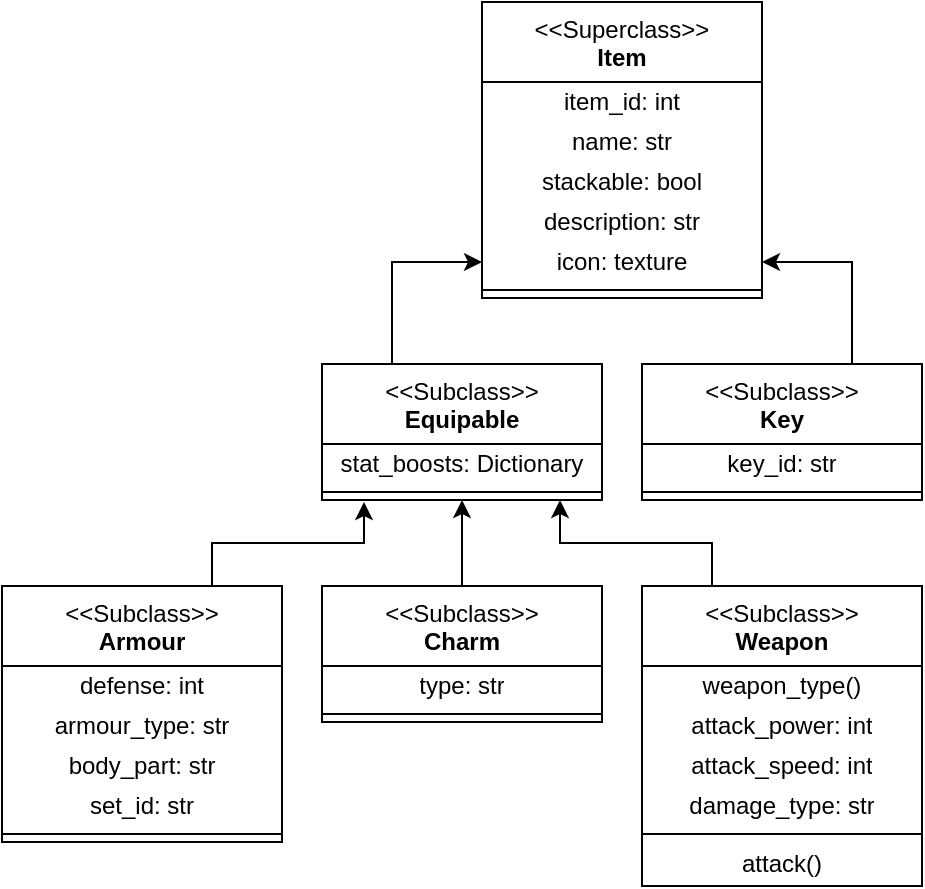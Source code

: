<mxfile version="25.0.3">
  <diagram name="Page-1" id="lknSSuXa1kMQDOGvWWNt">
    <mxGraphModel dx="1621" dy="1644" grid="1" gridSize="10" guides="1" tooltips="1" connect="1" arrows="1" fold="1" page="1" pageScale="1" pageWidth="827" pageHeight="1169" math="0" shadow="0">
      <root>
        <mxCell id="0" />
        <mxCell id="1" parent="0" />
        <mxCell id="Penikvm3PDlaJd5bfc8T-1" value="&amp;lt;&amp;lt;Superclass&amp;gt;&amp;gt;&lt;br&gt;&lt;b&gt;Item&lt;/b&gt;" style="swimlane;fontStyle=0;align=center;verticalAlign=top;childLayout=stackLayout;horizontal=1;startSize=40;horizontalStack=0;resizeParent=1;resizeParentMax=0;resizeLast=0;collapsible=0;marginBottom=0;html=1;whiteSpace=wrap;" vertex="1" parent="1">
          <mxGeometry y="-10" width="140" height="148" as="geometry" />
        </mxCell>
        <mxCell id="Penikvm3PDlaJd5bfc8T-16" value="item_id: int" style="text;html=1;strokeColor=none;fillColor=none;align=center;verticalAlign=middle;spacingLeft=4;spacingRight=4;overflow=hidden;rotatable=0;points=[[0,0.5],[1,0.5]];portConstraint=eastwest;whiteSpace=wrap;" vertex="1" parent="Penikvm3PDlaJd5bfc8T-1">
          <mxGeometry y="40" width="140" height="20" as="geometry" />
        </mxCell>
        <mxCell id="Penikvm3PDlaJd5bfc8T-13" value="name: str" style="text;html=1;strokeColor=none;fillColor=none;align=center;verticalAlign=middle;spacingLeft=4;spacingRight=4;overflow=hidden;rotatable=0;points=[[0,0.5],[1,0.5]];portConstraint=eastwest;whiteSpace=wrap;" vertex="1" parent="Penikvm3PDlaJd5bfc8T-1">
          <mxGeometry y="60" width="140" height="20" as="geometry" />
        </mxCell>
        <mxCell id="Penikvm3PDlaJd5bfc8T-46" value="stackable: bool" style="text;html=1;strokeColor=none;fillColor=none;align=center;verticalAlign=middle;spacingLeft=4;spacingRight=4;overflow=hidden;rotatable=0;points=[[0,0.5],[1,0.5]];portConstraint=eastwest;whiteSpace=wrap;" vertex="1" parent="Penikvm3PDlaJd5bfc8T-1">
          <mxGeometry y="80" width="140" height="20" as="geometry" />
        </mxCell>
        <mxCell id="Penikvm3PDlaJd5bfc8T-14" value="description: str" style="text;html=1;strokeColor=none;fillColor=none;align=center;verticalAlign=middle;spacingLeft=4;spacingRight=4;overflow=hidden;rotatable=0;points=[[0,0.5],[1,0.5]];portConstraint=eastwest;whiteSpace=wrap;" vertex="1" parent="Penikvm3PDlaJd5bfc8T-1">
          <mxGeometry y="100" width="140" height="20" as="geometry" />
        </mxCell>
        <mxCell id="Penikvm3PDlaJd5bfc8T-15" value="icon: texture" style="text;html=1;strokeColor=none;fillColor=none;align=center;verticalAlign=middle;spacingLeft=4;spacingRight=4;overflow=hidden;rotatable=0;points=[[0,0.5],[1,0.5]];portConstraint=eastwest;whiteSpace=wrap;" vertex="1" parent="Penikvm3PDlaJd5bfc8T-1">
          <mxGeometry y="120" width="140" height="20" as="geometry" />
        </mxCell>
        <mxCell id="Penikvm3PDlaJd5bfc8T-6" value="" style="line;strokeWidth=1;fillColor=none;align=left;verticalAlign=middle;spacingTop=-1;spacingLeft=3;spacingRight=3;rotatable=0;labelPosition=right;points=[];portConstraint=eastwest;" vertex="1" parent="Penikvm3PDlaJd5bfc8T-1">
          <mxGeometry y="140" width="140" height="8" as="geometry" />
        </mxCell>
        <mxCell id="Penikvm3PDlaJd5bfc8T-19" style="edgeStyle=orthogonalEdgeStyle;rounded=0;orthogonalLoop=1;jettySize=auto;html=1;exitX=0.75;exitY=0;exitDx=0;exitDy=0;entryX=1;entryY=0.5;entryDx=0;entryDy=0;" edge="1" parent="1" source="Penikvm3PDlaJd5bfc8T-10" target="Penikvm3PDlaJd5bfc8T-15">
          <mxGeometry relative="1" as="geometry" />
        </mxCell>
        <mxCell id="Penikvm3PDlaJd5bfc8T-10" value="&amp;lt;&amp;lt;Subclass&amp;gt;&amp;gt;&lt;br&gt;&lt;b&gt;Key&lt;/b&gt;" style="swimlane;fontStyle=0;align=center;verticalAlign=top;childLayout=stackLayout;horizontal=1;startSize=40;horizontalStack=0;resizeParent=1;resizeParentMax=0;resizeLast=0;collapsible=0;marginBottom=0;html=1;whiteSpace=wrap;" vertex="1" parent="1">
          <mxGeometry x="80" y="171" width="140" height="68" as="geometry" />
        </mxCell>
        <mxCell id="Penikvm3PDlaJd5bfc8T-11" value="key_id: str" style="text;html=1;strokeColor=none;fillColor=none;align=center;verticalAlign=middle;spacingLeft=4;spacingRight=4;overflow=hidden;rotatable=0;points=[[0,0.5],[1,0.5]];portConstraint=eastwest;whiteSpace=wrap;" vertex="1" parent="Penikvm3PDlaJd5bfc8T-10">
          <mxGeometry y="40" width="140" height="20" as="geometry" />
        </mxCell>
        <mxCell id="Penikvm3PDlaJd5bfc8T-12" value="" style="line;strokeWidth=1;fillColor=none;align=left;verticalAlign=middle;spacingTop=-1;spacingLeft=3;spacingRight=3;rotatable=0;labelPosition=right;points=[];portConstraint=eastwest;" vertex="1" parent="Penikvm3PDlaJd5bfc8T-10">
          <mxGeometry y="60" width="140" height="8" as="geometry" />
        </mxCell>
        <mxCell id="Penikvm3PDlaJd5bfc8T-23" style="edgeStyle=orthogonalEdgeStyle;rounded=0;orthogonalLoop=1;jettySize=auto;html=1;exitX=0.25;exitY=0;exitDx=0;exitDy=0;entryX=0;entryY=0.5;entryDx=0;entryDy=0;" edge="1" parent="1" source="Penikvm3PDlaJd5bfc8T-20" target="Penikvm3PDlaJd5bfc8T-15">
          <mxGeometry relative="1" as="geometry" />
        </mxCell>
        <mxCell id="Penikvm3PDlaJd5bfc8T-20" value="&amp;lt;&amp;lt;Subclass&amp;gt;&amp;gt;&lt;br&gt;&lt;b&gt;Equipable&lt;/b&gt;" style="swimlane;fontStyle=0;align=center;verticalAlign=top;childLayout=stackLayout;horizontal=1;startSize=40;horizontalStack=0;resizeParent=1;resizeParentMax=0;resizeLast=0;collapsible=0;marginBottom=0;html=1;whiteSpace=wrap;" vertex="1" parent="1">
          <mxGeometry x="-80" y="171" width="140" height="68" as="geometry" />
        </mxCell>
        <mxCell id="Penikvm3PDlaJd5bfc8T-21" value="stat_boosts: Dictionary" style="text;html=1;strokeColor=none;fillColor=none;align=center;verticalAlign=middle;spacingLeft=4;spacingRight=4;overflow=hidden;rotatable=0;points=[[0,0.5],[1,0.5]];portConstraint=eastwest;whiteSpace=wrap;" vertex="1" parent="Penikvm3PDlaJd5bfc8T-20">
          <mxGeometry y="40" width="140" height="20" as="geometry" />
        </mxCell>
        <mxCell id="Penikvm3PDlaJd5bfc8T-22" value="" style="line;strokeWidth=1;fillColor=none;align=left;verticalAlign=middle;spacingTop=-1;spacingLeft=3;spacingRight=3;rotatable=0;labelPosition=right;points=[];portConstraint=eastwest;" vertex="1" parent="Penikvm3PDlaJd5bfc8T-20">
          <mxGeometry y="60" width="140" height="8" as="geometry" />
        </mxCell>
        <mxCell id="Penikvm3PDlaJd5bfc8T-24" value="&amp;lt;&amp;lt;Subclass&amp;gt;&amp;gt;&lt;br&gt;&lt;b&gt;Charm&lt;/b&gt;" style="swimlane;fontStyle=0;align=center;verticalAlign=top;childLayout=stackLayout;horizontal=1;startSize=40;horizontalStack=0;resizeParent=1;resizeParentMax=0;resizeLast=0;collapsible=0;marginBottom=0;html=1;whiteSpace=wrap;" vertex="1" parent="1">
          <mxGeometry x="-80" y="282" width="140" height="68" as="geometry" />
        </mxCell>
        <mxCell id="Penikvm3PDlaJd5bfc8T-25" value="type: str" style="text;html=1;strokeColor=none;fillColor=none;align=center;verticalAlign=middle;spacingLeft=4;spacingRight=4;overflow=hidden;rotatable=0;points=[[0,0.5],[1,0.5]];portConstraint=eastwest;whiteSpace=wrap;" vertex="1" parent="Penikvm3PDlaJd5bfc8T-24">
          <mxGeometry y="40" width="140" height="20" as="geometry" />
        </mxCell>
        <mxCell id="Penikvm3PDlaJd5bfc8T-26" value="" style="line;strokeWidth=1;fillColor=none;align=left;verticalAlign=middle;spacingTop=-1;spacingLeft=3;spacingRight=3;rotatable=0;labelPosition=right;points=[];portConstraint=eastwest;" vertex="1" parent="Penikvm3PDlaJd5bfc8T-24">
          <mxGeometry y="60" width="140" height="8" as="geometry" />
        </mxCell>
        <mxCell id="Penikvm3PDlaJd5bfc8T-27" value="&amp;lt;&amp;lt;Subclass&amp;gt;&amp;gt;&lt;br&gt;&lt;b&gt;Weapon&lt;/b&gt;" style="swimlane;fontStyle=0;align=center;verticalAlign=top;childLayout=stackLayout;horizontal=1;startSize=40;horizontalStack=0;resizeParent=1;resizeParentMax=0;resizeLast=0;collapsible=0;marginBottom=0;html=1;whiteSpace=wrap;" vertex="1" parent="1">
          <mxGeometry x="80" y="282" width="140" height="150" as="geometry" />
        </mxCell>
        <mxCell id="Penikvm3PDlaJd5bfc8T-45" value="weapon_type()" style="text;html=1;strokeColor=none;fillColor=none;align=center;verticalAlign=middle;spacingLeft=4;spacingRight=4;overflow=hidden;rotatable=0;points=[[0,0.5],[1,0.5]];portConstraint=eastwest;whiteSpace=wrap;" vertex="1" parent="Penikvm3PDlaJd5bfc8T-27">
          <mxGeometry y="40" width="140" height="20" as="geometry" />
        </mxCell>
        <mxCell id="Penikvm3PDlaJd5bfc8T-28" value="attack_power: int" style="text;html=1;strokeColor=none;fillColor=none;align=center;verticalAlign=middle;spacingLeft=4;spacingRight=4;overflow=hidden;rotatable=0;points=[[0,0.5],[1,0.5]];portConstraint=eastwest;whiteSpace=wrap;" vertex="1" parent="Penikvm3PDlaJd5bfc8T-27">
          <mxGeometry y="60" width="140" height="20" as="geometry" />
        </mxCell>
        <mxCell id="Penikvm3PDlaJd5bfc8T-33" value="attack_speed: int" style="text;html=1;strokeColor=none;fillColor=none;align=center;verticalAlign=middle;spacingLeft=4;spacingRight=4;overflow=hidden;rotatable=0;points=[[0,0.5],[1,0.5]];portConstraint=eastwest;whiteSpace=wrap;" vertex="1" parent="Penikvm3PDlaJd5bfc8T-27">
          <mxGeometry y="80" width="140" height="20" as="geometry" />
        </mxCell>
        <mxCell id="Penikvm3PDlaJd5bfc8T-34" value="damage_type: str" style="text;html=1;strokeColor=none;fillColor=none;align=center;verticalAlign=middle;spacingLeft=4;spacingRight=4;overflow=hidden;rotatable=0;points=[[0,0.5],[1,0.5]];portConstraint=eastwest;whiteSpace=wrap;" vertex="1" parent="Penikvm3PDlaJd5bfc8T-27">
          <mxGeometry y="100" width="140" height="20" as="geometry" />
        </mxCell>
        <mxCell id="Penikvm3PDlaJd5bfc8T-29" value="" style="line;strokeWidth=1;fillColor=none;align=left;verticalAlign=middle;spacingTop=-1;spacingLeft=3;spacingRight=3;rotatable=0;labelPosition=right;points=[];portConstraint=eastwest;" vertex="1" parent="Penikvm3PDlaJd5bfc8T-27">
          <mxGeometry y="120" width="140" height="8" as="geometry" />
        </mxCell>
        <mxCell id="Penikvm3PDlaJd5bfc8T-44" value="attack()" style="text;html=1;strokeColor=none;fillColor=none;align=center;verticalAlign=middle;spacingLeft=4;spacingRight=4;overflow=hidden;rotatable=0;points=[[0,0.5],[1,0.5]];portConstraint=eastwest;whiteSpace=wrap;" vertex="1" parent="Penikvm3PDlaJd5bfc8T-27">
          <mxGeometry y="128" width="140" height="22" as="geometry" />
        </mxCell>
        <mxCell id="Penikvm3PDlaJd5bfc8T-30" value="&amp;lt;&amp;lt;Subclass&amp;gt;&amp;gt;&lt;br&gt;&lt;b&gt;Armour&lt;/b&gt;" style="swimlane;fontStyle=0;align=center;verticalAlign=top;childLayout=stackLayout;horizontal=1;startSize=40;horizontalStack=0;resizeParent=1;resizeParentMax=0;resizeLast=0;collapsible=0;marginBottom=0;html=1;whiteSpace=wrap;" vertex="1" parent="1">
          <mxGeometry x="-240" y="282" width="140" height="128" as="geometry" />
        </mxCell>
        <mxCell id="Penikvm3PDlaJd5bfc8T-31" value="defense: int" style="text;html=1;strokeColor=none;fillColor=none;align=center;verticalAlign=middle;spacingLeft=4;spacingRight=4;overflow=hidden;rotatable=0;points=[[0,0.5],[1,0.5]];portConstraint=eastwest;whiteSpace=wrap;" vertex="1" parent="Penikvm3PDlaJd5bfc8T-30">
          <mxGeometry y="40" width="140" height="20" as="geometry" />
        </mxCell>
        <mxCell id="Penikvm3PDlaJd5bfc8T-41" value="armour_type: str" style="text;html=1;strokeColor=none;fillColor=none;align=center;verticalAlign=middle;spacingLeft=4;spacingRight=4;overflow=hidden;rotatable=0;points=[[0,0.5],[1,0.5]];portConstraint=eastwest;whiteSpace=wrap;" vertex="1" parent="Penikvm3PDlaJd5bfc8T-30">
          <mxGeometry y="60" width="140" height="20" as="geometry" />
        </mxCell>
        <mxCell id="Penikvm3PDlaJd5bfc8T-42" value="body_part: str" style="text;html=1;strokeColor=none;fillColor=none;align=center;verticalAlign=middle;spacingLeft=4;spacingRight=4;overflow=hidden;rotatable=0;points=[[0,0.5],[1,0.5]];portConstraint=eastwest;whiteSpace=wrap;" vertex="1" parent="Penikvm3PDlaJd5bfc8T-30">
          <mxGeometry y="80" width="140" height="20" as="geometry" />
        </mxCell>
        <mxCell id="Penikvm3PDlaJd5bfc8T-43" value="set_id: str" style="text;html=1;strokeColor=none;fillColor=none;align=center;verticalAlign=middle;spacingLeft=4;spacingRight=4;overflow=hidden;rotatable=0;points=[[0,0.5],[1,0.5]];portConstraint=eastwest;whiteSpace=wrap;" vertex="1" parent="Penikvm3PDlaJd5bfc8T-30">
          <mxGeometry y="100" width="140" height="20" as="geometry" />
        </mxCell>
        <mxCell id="Penikvm3PDlaJd5bfc8T-32" value="" style="line;strokeWidth=1;fillColor=none;align=left;verticalAlign=middle;spacingTop=-1;spacingLeft=3;spacingRight=3;rotatable=0;labelPosition=right;points=[];portConstraint=eastwest;" vertex="1" parent="Penikvm3PDlaJd5bfc8T-30">
          <mxGeometry y="120" width="140" height="8" as="geometry" />
        </mxCell>
        <mxCell id="Penikvm3PDlaJd5bfc8T-37" style="edgeStyle=orthogonalEdgeStyle;rounded=0;orthogonalLoop=1;jettySize=auto;html=1;exitX=0.25;exitY=0;exitDx=0;exitDy=0;entryX=0.85;entryY=1;entryDx=0;entryDy=0;entryPerimeter=0;" edge="1" parent="1" source="Penikvm3PDlaJd5bfc8T-27" target="Penikvm3PDlaJd5bfc8T-22">
          <mxGeometry relative="1" as="geometry" />
        </mxCell>
        <mxCell id="Penikvm3PDlaJd5bfc8T-38" style="edgeStyle=orthogonalEdgeStyle;rounded=0;orthogonalLoop=1;jettySize=auto;html=1;exitX=0.75;exitY=0;exitDx=0;exitDy=0;entryX=0.15;entryY=1.125;entryDx=0;entryDy=0;entryPerimeter=0;" edge="1" parent="1" source="Penikvm3PDlaJd5bfc8T-30" target="Penikvm3PDlaJd5bfc8T-22">
          <mxGeometry relative="1" as="geometry" />
        </mxCell>
        <mxCell id="Penikvm3PDlaJd5bfc8T-40" style="edgeStyle=orthogonalEdgeStyle;rounded=0;orthogonalLoop=1;jettySize=auto;html=1;exitX=0.5;exitY=0;exitDx=0;exitDy=0;entryX=0.5;entryY=1;entryDx=0;entryDy=0;entryPerimeter=0;" edge="1" parent="1" source="Penikvm3PDlaJd5bfc8T-24" target="Penikvm3PDlaJd5bfc8T-22">
          <mxGeometry relative="1" as="geometry" />
        </mxCell>
      </root>
    </mxGraphModel>
  </diagram>
</mxfile>
